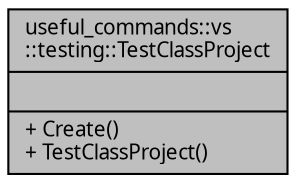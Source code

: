 digraph "useful_commands::vs::testing::TestClassProject"
{
 // INTERACTIVE_SVG=YES
  edge [fontname="Verdana",fontsize="10",labelfontname="Verdana",labelfontsize="10"];
  node [fontname="Verdana",fontsize="10",shape=record];
  Node1 [label="{useful_commands::vs\l::testing::TestClassProject\n||+ Create()\l+ TestClassProject()\l}",height=0.2,width=0.4,color="black", fillcolor="grey75", style="filled", fontcolor="black"];
}
